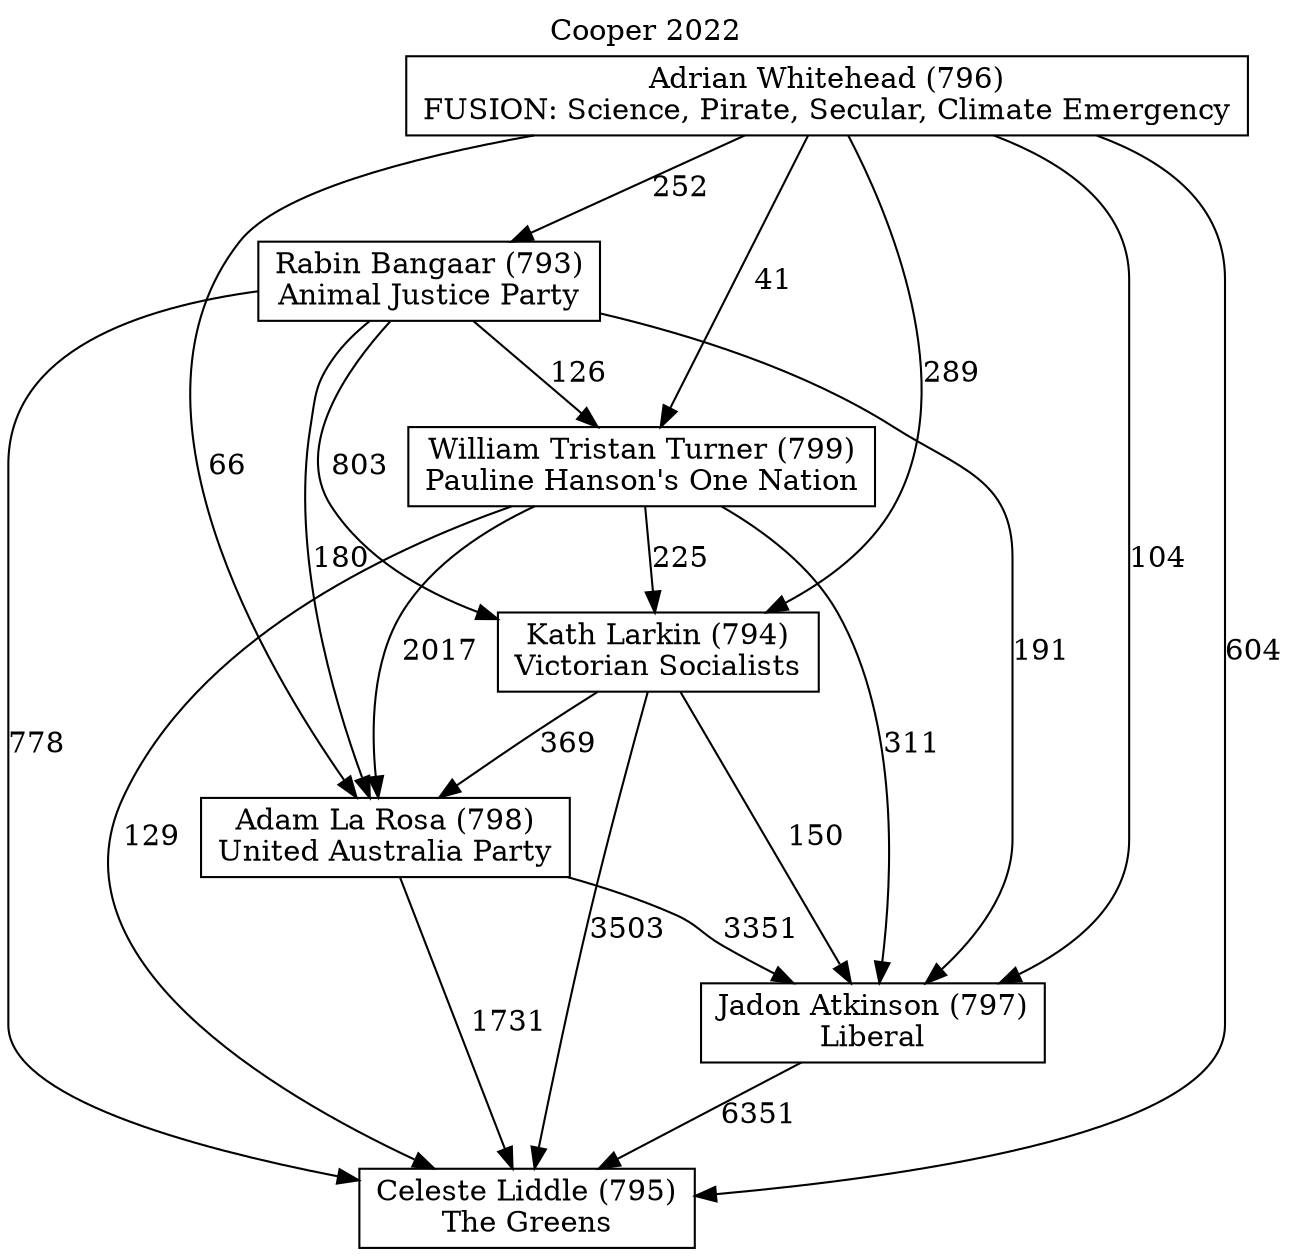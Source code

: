 // House preference flow
digraph "Celeste Liddle (795)_Cooper_2022" {
	graph [label="Cooper 2022" labelloc=t mclimit=10]
	node [shape=box]
	"Adrian Whitehead (796)" [label="Adrian Whitehead (796)
FUSION: Science, Pirate, Secular, Climate Emergency"]
	"Rabin Bangaar (793)" [label="Rabin Bangaar (793)
Animal Justice Party"]
	"William Tristan Turner (799)" [label="William Tristan Turner (799)
Pauline Hanson's One Nation"]
	"Adam La Rosa (798)" [label="Adam La Rosa (798)
United Australia Party"]
	"Jadon Atkinson (797)" [label="Jadon Atkinson (797)
Liberal"]
	"Kath Larkin (794)" [label="Kath Larkin (794)
Victorian Socialists"]
	"Celeste Liddle (795)" [label="Celeste Liddle (795)
The Greens"]
	"Rabin Bangaar (793)" -> "Kath Larkin (794)" [label=803]
	"William Tristan Turner (799)" -> "Adam La Rosa (798)" [label=2017]
	"Adrian Whitehead (796)" -> "Jadon Atkinson (797)" [label=104]
	"Adam La Rosa (798)" -> "Celeste Liddle (795)" [label=1731]
	"Adrian Whitehead (796)" -> "Adam La Rosa (798)" [label=66]
	"Rabin Bangaar (793)" -> "Jadon Atkinson (797)" [label=191]
	"Rabin Bangaar (793)" -> "Adam La Rosa (798)" [label=180]
	"Kath Larkin (794)" -> "Jadon Atkinson (797)" [label=150]
	"Adrian Whitehead (796)" -> "Kath Larkin (794)" [label=289]
	"Kath Larkin (794)" -> "Adam La Rosa (798)" [label=369]
	"Adam La Rosa (798)" -> "Jadon Atkinson (797)" [label=3351]
	"Adrian Whitehead (796)" -> "William Tristan Turner (799)" [label=41]
	"Kath Larkin (794)" -> "Celeste Liddle (795)" [label=3503]
	"Adrian Whitehead (796)" -> "Rabin Bangaar (793)" [label=252]
	"Jadon Atkinson (797)" -> "Celeste Liddle (795)" [label=6351]
	"William Tristan Turner (799)" -> "Celeste Liddle (795)" [label=129]
	"William Tristan Turner (799)" -> "Kath Larkin (794)" [label=225]
	"Rabin Bangaar (793)" -> "Celeste Liddle (795)" [label=778]
	"Rabin Bangaar (793)" -> "William Tristan Turner (799)" [label=126]
	"Adrian Whitehead (796)" -> "Celeste Liddle (795)" [label=604]
	"William Tristan Turner (799)" -> "Jadon Atkinson (797)" [label=311]
}
